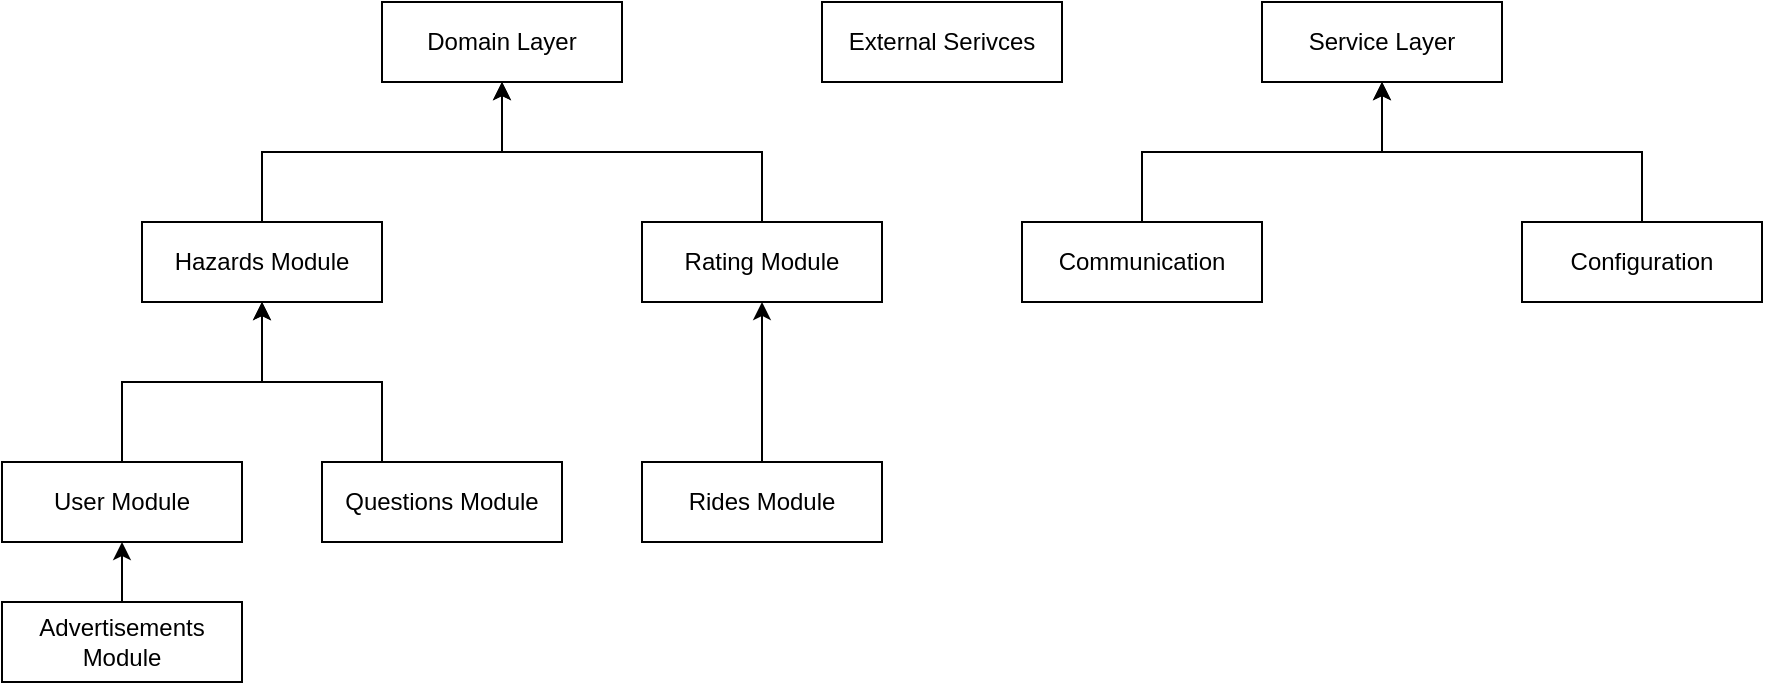 <mxfile version="17.4.2" type="device" pages="2"><diagram id="aoH6nLFrEipSz7RbAj3-" name="Server bottom up"><mxGraphModel dx="1102" dy="857" grid="1" gridSize="10" guides="1" tooltips="1" connect="1" arrows="1" fold="1" page="1" pageScale="1" pageWidth="1169" pageHeight="827" math="0" shadow="0"><root><mxCell id="0"/><mxCell id="1" parent="0"/><mxCell id="TuR0rb9eJ0RsnYpS2POj-9" style="edgeStyle=orthogonalEdgeStyle;rounded=0;orthogonalLoop=1;jettySize=auto;html=1;exitX=0.5;exitY=0;exitDx=0;exitDy=0;" parent="1" source="TuR0rb9eJ0RsnYpS2POj-1" target="TuR0rb9eJ0RsnYpS2POj-6" edge="1"><mxGeometry relative="1" as="geometry"/></mxCell><mxCell id="TuR0rb9eJ0RsnYpS2POj-1" value="User Module" style="rounded=0;whiteSpace=wrap;html=1;" parent="1" vertex="1"><mxGeometry x="90" y="270" width="120" height="40" as="geometry"/></mxCell><mxCell id="TuR0rb9eJ0RsnYpS2POj-12" style="edgeStyle=orthogonalEdgeStyle;rounded=0;orthogonalLoop=1;jettySize=auto;html=1;exitX=0.5;exitY=0;exitDx=0;exitDy=0;entryX=0.5;entryY=1;entryDx=0;entryDy=0;" parent="1" source="TuR0rb9eJ0RsnYpS2POj-2" target="TuR0rb9eJ0RsnYpS2POj-3" edge="1"><mxGeometry relative="1" as="geometry"/></mxCell><mxCell id="TuR0rb9eJ0RsnYpS2POj-2" value="Rides Module" style="rounded=0;whiteSpace=wrap;html=1;" parent="1" vertex="1"><mxGeometry x="410" y="270" width="120" height="40" as="geometry"/></mxCell><mxCell id="TuR0rb9eJ0RsnYpS2POj-15" style="edgeStyle=orthogonalEdgeStyle;rounded=0;orthogonalLoop=1;jettySize=auto;html=1;exitX=0.5;exitY=0;exitDx=0;exitDy=0;entryX=0.5;entryY=1;entryDx=0;entryDy=0;" parent="1" source="TuR0rb9eJ0RsnYpS2POj-3" target="TuR0rb9eJ0RsnYpS2POj-14" edge="1"><mxGeometry relative="1" as="geometry"/></mxCell><mxCell id="TuR0rb9eJ0RsnYpS2POj-3" value="Rating Module" style="rounded=0;whiteSpace=wrap;html=1;" parent="1" vertex="1"><mxGeometry x="410" y="150" width="120" height="40" as="geometry"/></mxCell><mxCell id="TuR0rb9eJ0RsnYpS2POj-10" style="edgeStyle=orthogonalEdgeStyle;rounded=0;orthogonalLoop=1;jettySize=auto;html=1;exitX=0.25;exitY=0;exitDx=0;exitDy=0;entryX=0.5;entryY=1;entryDx=0;entryDy=0;" parent="1" source="TuR0rb9eJ0RsnYpS2POj-4" target="TuR0rb9eJ0RsnYpS2POj-6" edge="1"><mxGeometry relative="1" as="geometry"/></mxCell><mxCell id="TuR0rb9eJ0RsnYpS2POj-4" value="Questions Module" style="rounded=0;whiteSpace=wrap;html=1;" parent="1" vertex="1"><mxGeometry x="250" y="270" width="120" height="40" as="geometry"/></mxCell><mxCell id="TuR0rb9eJ0RsnYpS2POj-8" style="edgeStyle=orthogonalEdgeStyle;rounded=0;orthogonalLoop=1;jettySize=auto;html=1;exitX=0.5;exitY=0;exitDx=0;exitDy=0;entryX=0.5;entryY=1;entryDx=0;entryDy=0;" parent="1" source="TuR0rb9eJ0RsnYpS2POj-5" target="TuR0rb9eJ0RsnYpS2POj-1" edge="1"><mxGeometry relative="1" as="geometry"/></mxCell><mxCell id="TuR0rb9eJ0RsnYpS2POj-5" value="Advertisements Module" style="rounded=0;whiteSpace=wrap;html=1;" parent="1" vertex="1"><mxGeometry x="90" y="340" width="120" height="40" as="geometry"/></mxCell><mxCell id="TuR0rb9eJ0RsnYpS2POj-17" style="edgeStyle=orthogonalEdgeStyle;rounded=0;orthogonalLoop=1;jettySize=auto;html=1;exitX=0.5;exitY=0;exitDx=0;exitDy=0;entryX=0.5;entryY=1;entryDx=0;entryDy=0;" parent="1" source="TuR0rb9eJ0RsnYpS2POj-6" target="TuR0rb9eJ0RsnYpS2POj-14" edge="1"><mxGeometry relative="1" as="geometry"/></mxCell><mxCell id="TuR0rb9eJ0RsnYpS2POj-6" value="Hazards Module" style="rounded=0;whiteSpace=wrap;html=1;" parent="1" vertex="1"><mxGeometry x="160" y="150" width="120" height="40" as="geometry"/></mxCell><mxCell id="TuR0rb9eJ0RsnYpS2POj-14" value="Domain Layer" style="rounded=0;whiteSpace=wrap;html=1;" parent="1" vertex="1"><mxGeometry x="280" y="40" width="120" height="40" as="geometry"/></mxCell><mxCell id="TuR0rb9eJ0RsnYpS2POj-18" style="edgeStyle=orthogonalEdgeStyle;rounded=0;orthogonalLoop=1;jettySize=auto;html=1;exitX=0.5;exitY=0;exitDx=0;exitDy=0;entryX=0.5;entryY=1;entryDx=0;entryDy=0;" parent="1" source="TuR0rb9eJ0RsnYpS2POj-19" target="TuR0rb9eJ0RsnYpS2POj-22" edge="1"><mxGeometry relative="1" as="geometry"/></mxCell><mxCell id="TuR0rb9eJ0RsnYpS2POj-19" value="Configuration" style="rounded=0;whiteSpace=wrap;html=1;" parent="1" vertex="1"><mxGeometry x="850" y="150" width="120" height="40" as="geometry"/></mxCell><mxCell id="TuR0rb9eJ0RsnYpS2POj-20" style="edgeStyle=orthogonalEdgeStyle;rounded=0;orthogonalLoop=1;jettySize=auto;html=1;exitX=0.5;exitY=0;exitDx=0;exitDy=0;entryX=0.5;entryY=1;entryDx=0;entryDy=0;" parent="1" source="TuR0rb9eJ0RsnYpS2POj-21" target="TuR0rb9eJ0RsnYpS2POj-22" edge="1"><mxGeometry relative="1" as="geometry"/></mxCell><mxCell id="TuR0rb9eJ0RsnYpS2POj-21" value="Communication" style="rounded=0;whiteSpace=wrap;html=1;" parent="1" vertex="1"><mxGeometry x="600" y="150" width="120" height="40" as="geometry"/></mxCell><mxCell id="TuR0rb9eJ0RsnYpS2POj-22" value="Service Layer" style="rounded=0;whiteSpace=wrap;html=1;" parent="1" vertex="1"><mxGeometry x="720" y="40" width="120" height="40" as="geometry"/></mxCell><mxCell id="TuR0rb9eJ0RsnYpS2POj-23" value="External Serivces" style="rounded=0;whiteSpace=wrap;html=1;" parent="1" vertex="1"><mxGeometry x="500" y="40" width="120" height="40" as="geometry"/></mxCell></root></mxGraphModel></diagram><diagram id="B0A8jpZgTS4tpQorhd9F" name="RP bottom up"><mxGraphModel dx="1102" dy="857" grid="1" gridSize="10" guides="1" tooltips="1" connect="1" arrows="1" fold="1" page="1" pageScale="1" pageWidth="1169" pageHeight="827" math="0" shadow="0"><root><mxCell id="dli2GPdS-yRW9s9I0fOY-0"/><mxCell id="dli2GPdS-yRW9s9I0fOY-1" parent="dli2GPdS-yRW9s9I0fOY-0"/><mxCell id="J2IAI8UW4sVT7ITY-qlr-8" style="edgeStyle=orthogonalEdgeStyle;rounded=0;orthogonalLoop=1;jettySize=auto;html=1;exitX=0.5;exitY=0;exitDx=0;exitDy=0;entryX=0.5;entryY=1;entryDx=0;entryDy=0;" parent="dli2GPdS-yRW9s9I0fOY-1" source="KKVsbKrW63ezN7ksFGh4-1" target="KKVsbKrW63ezN7ksFGh4-9" edge="1"><mxGeometry relative="1" as="geometry"/></mxCell><mxCell id="KKVsbKrW63ezN7ksFGh4-1" value="Video Proccess Module" style="rounded=0;whiteSpace=wrap;html=1;" parent="dli2GPdS-yRW9s9I0fOY-1" vertex="1"><mxGeometry x="160" y="490" width="120" height="40" as="geometry"/></mxCell><mxCell id="J2IAI8UW4sVT7ITY-qlr-11" style="edgeStyle=orthogonalEdgeStyle;rounded=0;orthogonalLoop=1;jettySize=auto;html=1;exitX=0.5;exitY=0;exitDx=0;exitDy=0;entryX=0.5;entryY=1;entryDx=0;entryDy=0;" parent="dli2GPdS-yRW9s9I0fOY-1" source="KKVsbKrW63ezN7ksFGh4-7" target="KKVsbKrW63ezN7ksFGh4-12" edge="1"><mxGeometry relative="1" as="geometry"/></mxCell><mxCell id="KKVsbKrW63ezN7ksFGh4-7" value="Alert Module" style="rounded=0;whiteSpace=wrap;html=1;" parent="dli2GPdS-yRW9s9I0fOY-1" vertex="1"><mxGeometry x="290" y="330" width="120" height="40" as="geometry"/></mxCell><mxCell id="J2IAI8UW4sVT7ITY-qlr-10" style="edgeStyle=orthogonalEdgeStyle;rounded=0;orthogonalLoop=1;jettySize=auto;html=1;exitX=0.5;exitY=0;exitDx=0;exitDy=0;entryX=0.5;entryY=1;entryDx=0;entryDy=0;" parent="dli2GPdS-yRW9s9I0fOY-1" source="KKVsbKrW63ezN7ksFGh4-9" target="KKVsbKrW63ezN7ksFGh4-7" edge="1"><mxGeometry relative="1" as="geometry"/></mxCell><mxCell id="KKVsbKrW63ezN7ksFGh4-9" value="GPS Module" style="rounded=0;whiteSpace=wrap;html=1;" parent="dli2GPdS-yRW9s9I0fOY-1" vertex="1"><mxGeometry x="290" y="390" width="120" height="40" as="geometry"/></mxCell><mxCell id="J2IAI8UW4sVT7ITY-qlr-12" style="edgeStyle=orthogonalEdgeStyle;rounded=0;orthogonalLoop=1;jettySize=auto;html=1;exitX=0.5;exitY=0;exitDx=0;exitDy=0;entryX=0.5;entryY=1;entryDx=0;entryDy=0;" parent="dli2GPdS-yRW9s9I0fOY-1" source="KKVsbKrW63ezN7ksFGh4-11" target="KKVsbKrW63ezN7ksFGh4-9" edge="1"><mxGeometry relative="1" as="geometry"/></mxCell><mxCell id="KKVsbKrW63ezN7ksFGh4-11" value="Camera Module" style="rounded=0;whiteSpace=wrap;html=1;" parent="dli2GPdS-yRW9s9I0fOY-1" vertex="1"><mxGeometry x="390" y="490" width="120" height="40" as="geometry"/></mxCell><mxCell id="J2IAI8UW4sVT7ITY-qlr-6" style="edgeStyle=orthogonalEdgeStyle;rounded=0;orthogonalLoop=1;jettySize=auto;html=1;exitX=0.5;exitY=0;exitDx=0;exitDy=0;entryX=0.5;entryY=1;entryDx=0;entryDy=0;" parent="dli2GPdS-yRW9s9I0fOY-1" source="KKVsbKrW63ezN7ksFGh4-12" target="J2IAI8UW4sVT7ITY-qlr-5" edge="1"><mxGeometry relative="1" as="geometry"/></mxCell><mxCell id="KKVsbKrW63ezN7ksFGh4-12" value="Domain Layer" style="rounded=0;whiteSpace=wrap;html=1;" parent="dli2GPdS-yRW9s9I0fOY-1" vertex="1"><mxGeometry x="400" y="250" width="120" height="40" as="geometry"/></mxCell><mxCell id="J2IAI8UW4sVT7ITY-qlr-0" style="edgeStyle=orthogonalEdgeStyle;rounded=0;orthogonalLoop=1;jettySize=auto;html=1;exitX=0.5;exitY=0;exitDx=0;exitDy=0;entryX=0.5;entryY=1;entryDx=0;entryDy=0;" parent="dli2GPdS-yRW9s9I0fOY-1" source="J2IAI8UW4sVT7ITY-qlr-1" target="J2IAI8UW4sVT7ITY-qlr-4" edge="1"><mxGeometry relative="1" as="geometry"/></mxCell><mxCell id="J2IAI8UW4sVT7ITY-qlr-1" value="Configuration" style="rounded=0;whiteSpace=wrap;html=1;" parent="dli2GPdS-yRW9s9I0fOY-1" vertex="1"><mxGeometry x="690" y="330" width="120" height="40" as="geometry"/></mxCell><mxCell id="J2IAI8UW4sVT7ITY-qlr-2" style="edgeStyle=orthogonalEdgeStyle;rounded=0;orthogonalLoop=1;jettySize=auto;html=1;exitX=0.5;exitY=0;exitDx=0;exitDy=0;entryX=0.5;entryY=1;entryDx=0;entryDy=0;" parent="dli2GPdS-yRW9s9I0fOY-1" source="J2IAI8UW4sVT7ITY-qlr-3" target="J2IAI8UW4sVT7ITY-qlr-4" edge="1"><mxGeometry relative="1" as="geometry"/></mxCell><mxCell id="J2IAI8UW4sVT7ITY-qlr-3" value="Communication" style="rounded=0;whiteSpace=wrap;html=1;" parent="dli2GPdS-yRW9s9I0fOY-1" vertex="1"><mxGeometry x="530" y="330" width="120" height="40" as="geometry"/></mxCell><mxCell id="J2IAI8UW4sVT7ITY-qlr-7" style="edgeStyle=orthogonalEdgeStyle;rounded=0;orthogonalLoop=1;jettySize=auto;html=1;exitX=0.5;exitY=0;exitDx=0;exitDy=0;entryX=0.5;entryY=1;entryDx=0;entryDy=0;" parent="dli2GPdS-yRW9s9I0fOY-1" source="J2IAI8UW4sVT7ITY-qlr-4" target="J2IAI8UW4sVT7ITY-qlr-5" edge="1"><mxGeometry relative="1" as="geometry"/></mxCell><mxCell id="J2IAI8UW4sVT7ITY-qlr-4" value="Service Layer" style="rounded=0;whiteSpace=wrap;html=1;" parent="dli2GPdS-yRW9s9I0fOY-1" vertex="1"><mxGeometry x="600" y="250" width="120" height="40" as="geometry"/></mxCell><mxCell id="J2IAI8UW4sVT7ITY-qlr-5" value="&lt;b&gt;RP&amp;nbsp;&lt;/b&gt;" style="rounded=0;whiteSpace=wrap;html=1;" parent="dli2GPdS-yRW9s9I0fOY-1" vertex="1"><mxGeometry x="500" y="170" width="120" height="40" as="geometry"/></mxCell></root></mxGraphModel></diagram></mxfile>